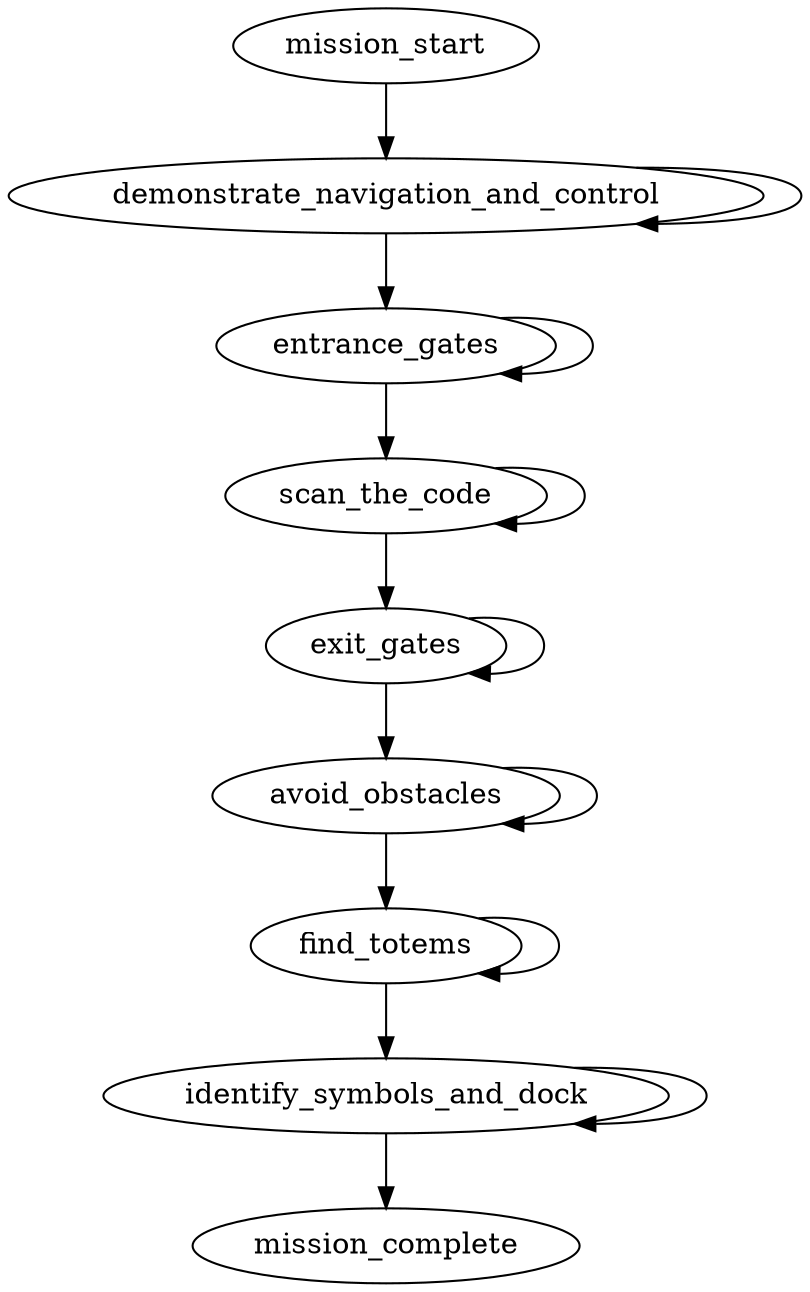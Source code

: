 digraph G {
0[label=mission_start];
1[label=demonstrate_navigation_and_control];
2[label=entrance_gates];
3[label=scan_the_code];
4[label=exit_gates];
5[label=avoid_obstacles];
6[label=find_totems];
7[label=identify_symbols_and_dock];
8[label=mission_complete];
0->1 ;
1->1 ;
1->2 ;
2->2 ;
2->3 ;
3->3 ;
3->4 ;
4->4 ;
4->5 ;
5->5 ;
5->6 ;
6->6 ;
6->7 ;
7->7 ;
7->8 ;
}
